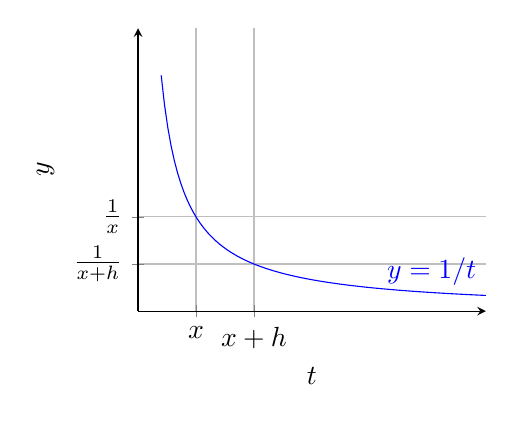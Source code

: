 \begin{tikzpicture}
  \begin{axis}[
  width=6cm,
  grid=major,
  xmin=0, xmax= 3, ymin=0, ymax=6,
  xlabel=$t$, ylabel=$y$,
  xtick={.5, 1},
  xticklabels={$x$, $x+h$},
  ytick={1, 2},
  yticklabels={$\frac{1}{x+h}$,$\frac{1}{x}$},
  axis lines=left]
  \addplot[blue, domain=.2:3, samples=100]  {1/x} node[above left]{$y=1/t$};
\end{axis}
\end{tikzpicture}